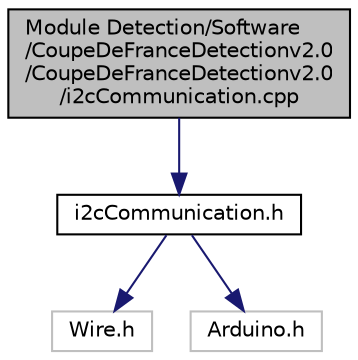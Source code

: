 digraph "Module Detection/Software/CoupeDeFranceDetectionv2.0/CoupeDeFranceDetectionv2.0/i2cCommunication.cpp"
{
  edge [fontname="Helvetica",fontsize="10",labelfontname="Helvetica",labelfontsize="10"];
  node [fontname="Helvetica",fontsize="10",shape=record];
  Node1 [label="Module Detection/Software\l/CoupeDeFranceDetectionv2.0\l/CoupeDeFranceDetectionv2.0\l/i2cCommunication.cpp",height=0.2,width=0.4,color="black", fillcolor="grey75", style="filled" fontcolor="black"];
  Node1 -> Node2 [color="midnightblue",fontsize="10",style="solid",fontname="Helvetica"];
  Node2 [label="i2cCommunication.h",height=0.2,width=0.4,color="black", fillcolor="white", style="filled",URL="$_module_01_detection_2_software_2_coupe_de_france_detectionv2_80_2_coupe_de_france_detectionv2_80_2i2c_communication_8h.html"];
  Node2 -> Node3 [color="midnightblue",fontsize="10",style="solid",fontname="Helvetica"];
  Node3 [label="Wire.h",height=0.2,width=0.4,color="grey75", fillcolor="white", style="filled"];
  Node2 -> Node4 [color="midnightblue",fontsize="10",style="solid",fontname="Helvetica"];
  Node4 [label="Arduino.h",height=0.2,width=0.4,color="grey75", fillcolor="white", style="filled"];
}
